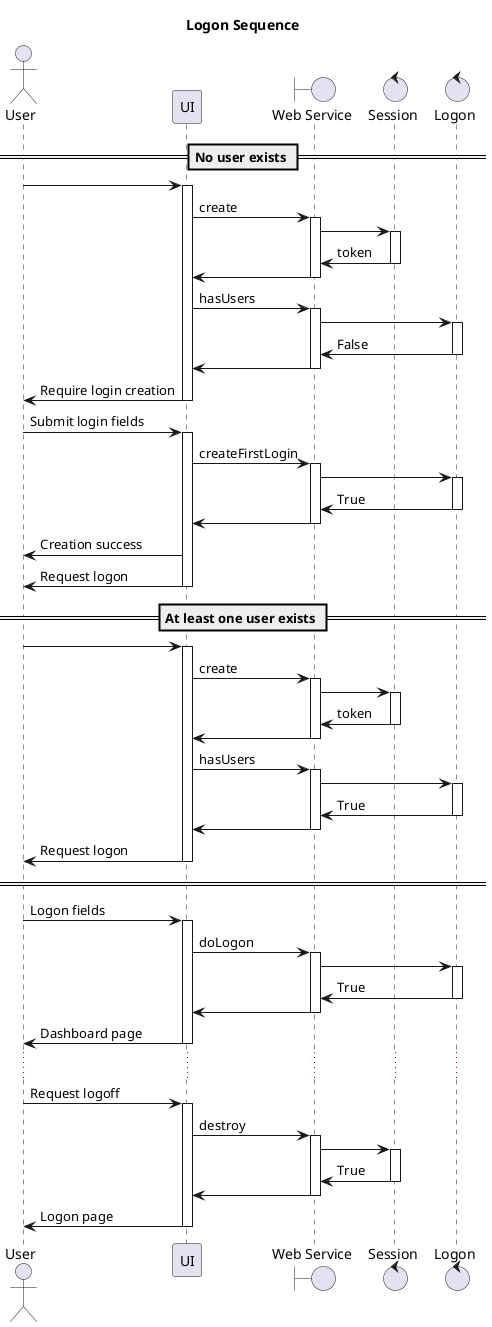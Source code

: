 @startuml
title Logon Sequence

actor User
participant UI
boundary "Web Service" as WS
control Session
control Logon


== No user exists ==
User -> UI
activate UI
	UI -> WS: create
	activate WS
		WS -> Session
		activate Session
		Session -> WS: token
		deactivate Session
		WS -> UI
	deactivate WS
	UI -> WS: hasUsers
	activate WS
		WS -> Logon
		activate Logon
		Logon -> WS: False
		deactivate Logon
		WS -> UI
	deactivate WS
	UI -> User: Require login creation
deactivate UI

User -> UI: Submit login fields
activate UI
	UI -> WS: createFirstLogin
	activate WS
		WS -> Logon
		activate Logon
		Logon -> WS: True
		deactivate Logon
		WS -> UI
	deactivate WS
	UI -> User: Creation success
	UI -> User: Request logon
deactivate UI

== At least one user exists ==
User -> UI
activate UI
	UI -> WS: create
	activate WS
		WS -> Session
		activate Session
		Session -> WS: token
		deactivate Session
		WS -> UI
	deactivate WS
	UI -> WS: hasUsers
	activate WS
		WS -> Logon
		activate Logon
		Logon -> WS: True
		deactivate Logon
		WS -> UI
	deactivate WS
	UI -> User: Request logon
deactivate UI

== ==
User -> UI: Logon fields
activate UI
	UI -> WS: doLogon
	activate WS
		WS -> Logon
		activate Logon
		Logon -> WS: True
		deactivate Logon
		WS -> UI
	deactivate WS
	UI -> User: Dashboard page
deactivate UI
...
User -> UI: Request logoff
activate UI
	UI -> WS: destroy
	activate WS
		WS -> Session
		activate Session
		Session -> WS: True
		deactivate Session
		WS -> UI
	deactivate WS
	UI -> User: Logon page
deactivate UI

' vim: ts=2 sw=2
@enduml
